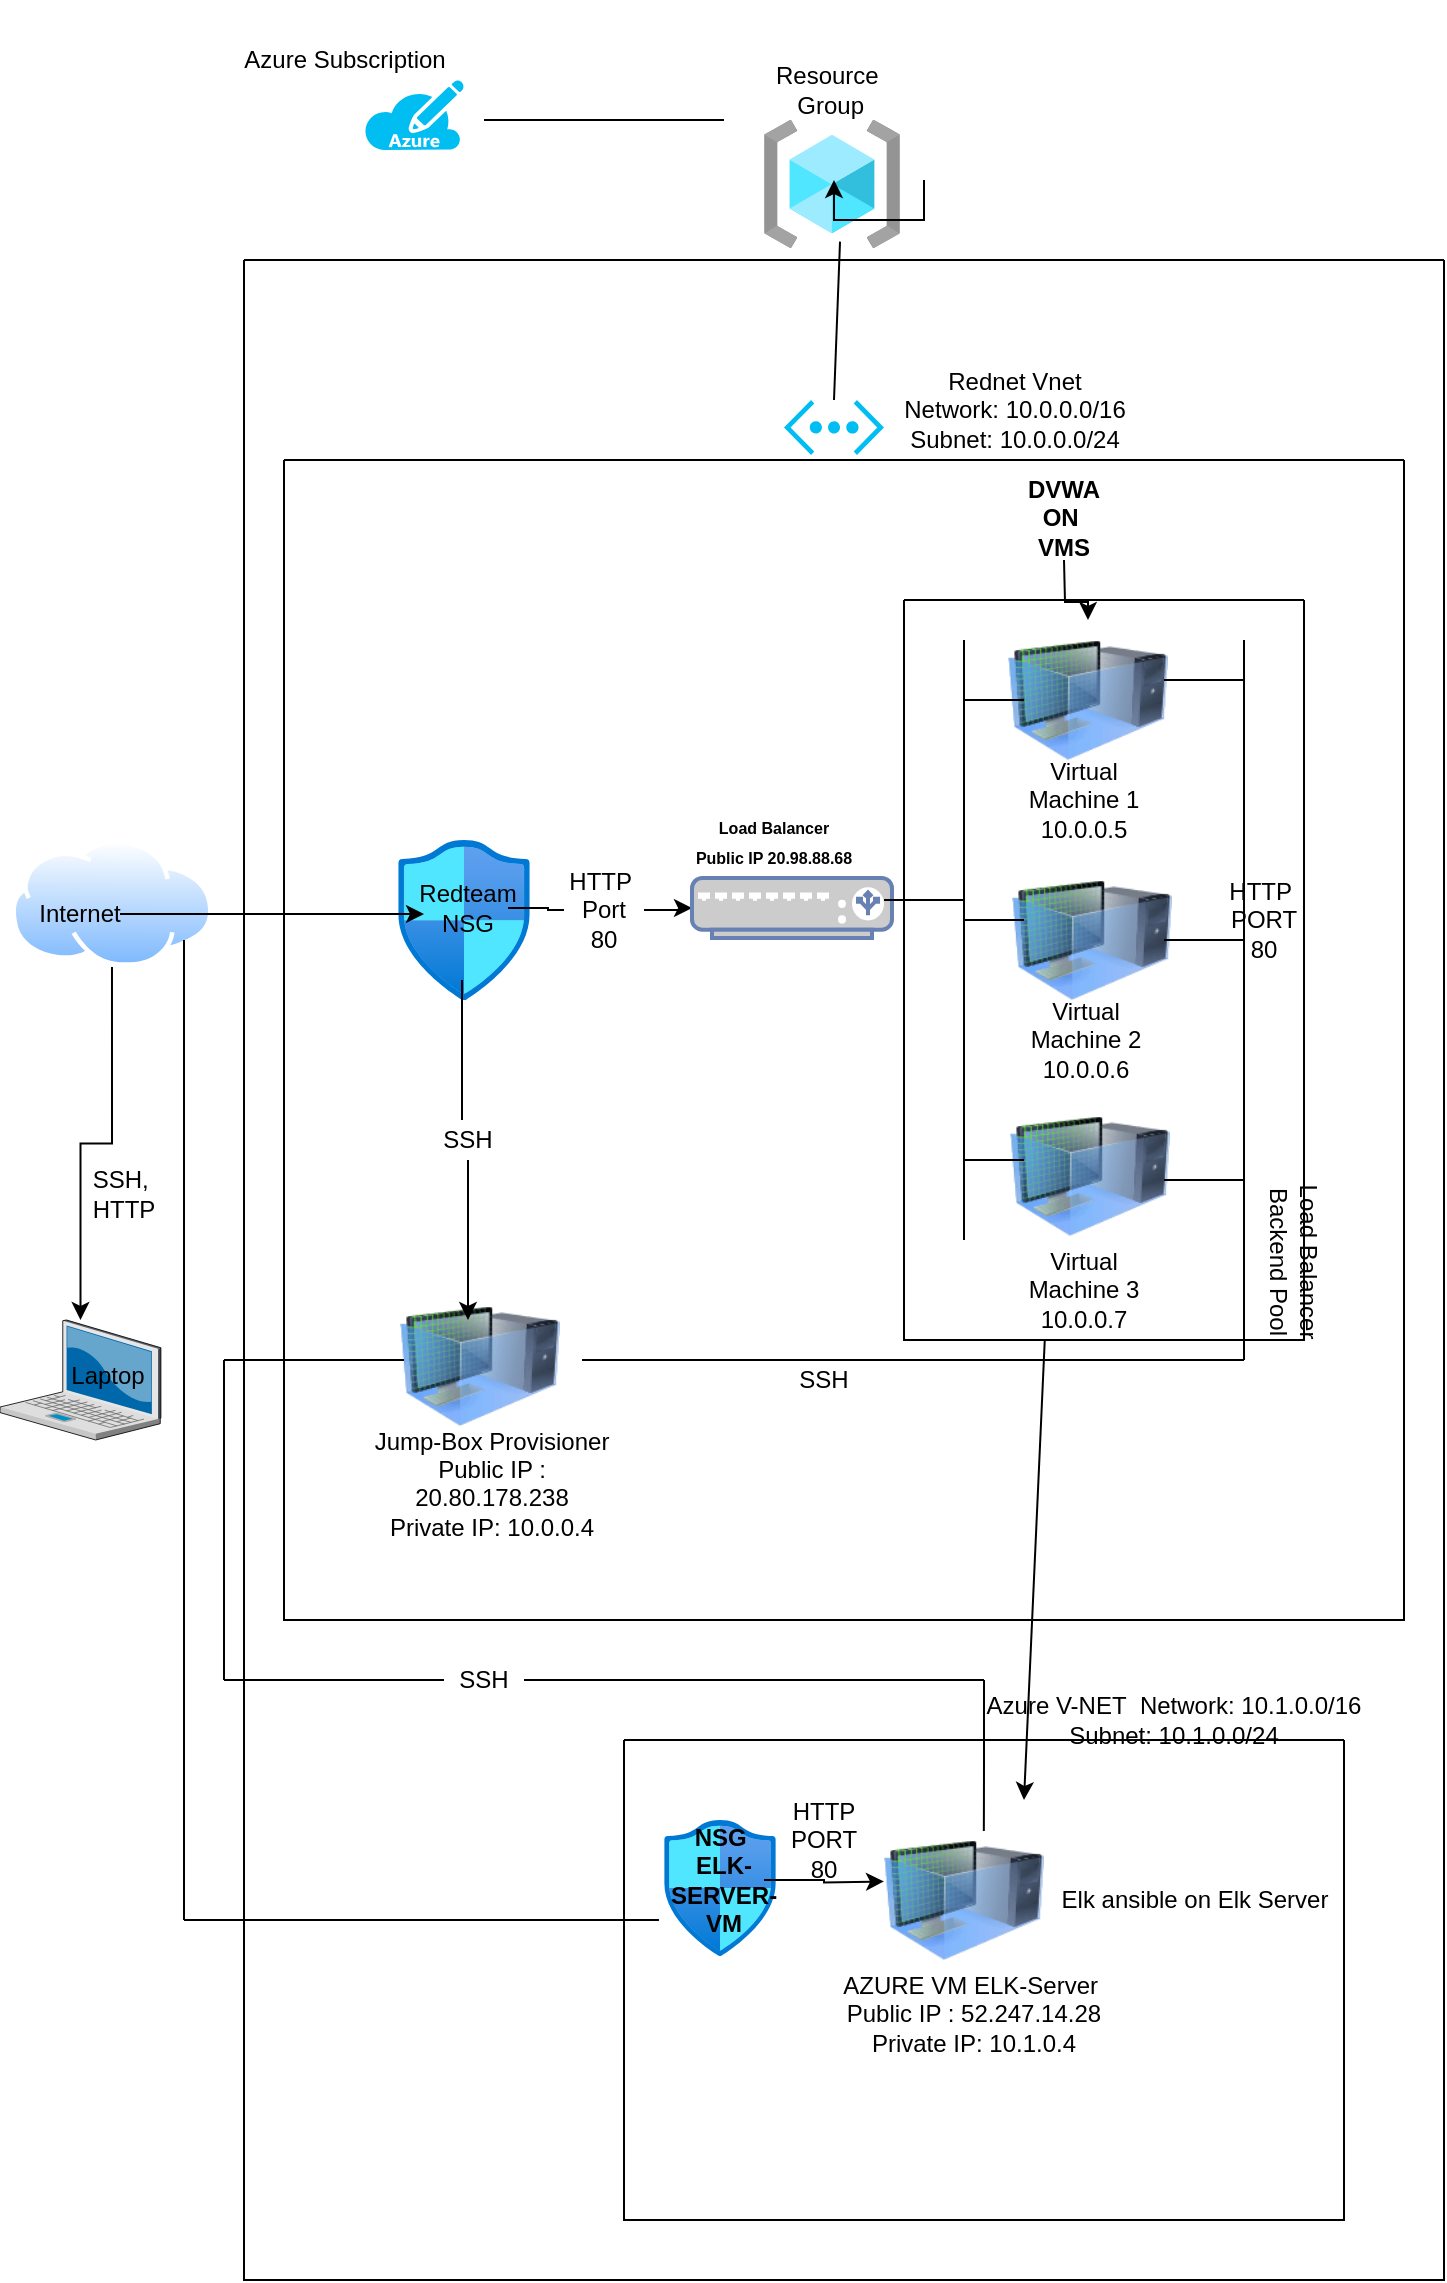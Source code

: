<mxfile version="14.6.13" type="device"><diagram id="4xR3Rpu7RmUE0U2RcBUQ" name="Page-1"><mxGraphModel dx="1038" dy="2748" grid="1" gridSize="10" guides="0" tooltips="1" connect="1" arrows="1" fold="1" page="1" pageScale="1" pageWidth="850" pageHeight="1100" math="0" shadow="0"><root><mxCell id="0"/><mxCell id="1" parent="0"/><mxCell id="YgKFHJ7NpYUulQ2iIt01-11" value="" style="edgeStyle=orthogonalEdgeStyle;rounded=0;orthogonalLoop=1;jettySize=auto;html=1;" parent="1" source="YgKFHJ7NpYUulQ2iIt01-1" target="YgKFHJ7NpYUulQ2iIt01-2" edge="1"><mxGeometry relative="1" as="geometry"/></mxCell><mxCell id="YgKFHJ7NpYUulQ2iIt01-1" value="" style="aspect=fixed;perimeter=ellipsePerimeter;html=1;align=center;shadow=0;dashed=0;spacingTop=3;image;image=img/lib/active_directory/internet_cloud.svg;" parent="1" vertex="1"><mxGeometry x="18" y="-860" width="111.98" height="63.5" as="geometry"/></mxCell><mxCell id="YgKFHJ7NpYUulQ2iIt01-2" value="" style="verticalLabelPosition=bottom;aspect=fixed;html=1;verticalAlign=top;strokeColor=none;align=center;outlineConnect=0;shape=mxgraph.citrix.laptop_2;" parent="1" vertex="1"><mxGeometry x="18" y="-620" width="80.46" height="60" as="geometry"/></mxCell><mxCell id="YgKFHJ7NpYUulQ2iIt01-43" value="" style="aspect=fixed;html=1;points=[];align=center;image;fontSize=12;image=img/lib/azure2/networking/Network_Security_Groups.svg;fillColor=none;" parent="1" vertex="1"><mxGeometry x="217" y="-860" width="66" height="80.14" as="geometry"/></mxCell><mxCell id="YgKFHJ7NpYUulQ2iIt01-128" value="" style="edgeStyle=orthogonalEdgeStyle;rounded=0;orthogonalLoop=1;jettySize=auto;html=1;startArrow=none;" parent="1" source="YgKFHJ7NpYUulQ2iIt01-210" target="YgKFHJ7NpYUulQ2iIt01-126" edge="1"><mxGeometry relative="1" as="geometry"/></mxCell><mxCell id="YgKFHJ7NpYUulQ2iIt01-36" value="Redteam NSG&lt;br&gt;" style="text;html=1;strokeColor=none;fillColor=none;align=center;verticalAlign=middle;whiteSpace=wrap;rounded=0;" parent="1" vertex="1"><mxGeometry x="232" y="-836" width="40" height="20" as="geometry"/></mxCell><mxCell id="YgKFHJ7NpYUulQ2iIt01-44" value="" style="image;html=1;image=img/lib/clip_art/computers/Virtual_Machine_128x128.png;fillColor=none;" parent="1" vertex="1"><mxGeometry x="523" y="-732" width="80" height="80" as="geometry"/></mxCell><mxCell id="YgKFHJ7NpYUulQ2iIt01-45" value="" style="image;html=1;image=img/lib/clip_art/computers/Virtual_Machine_128x128.png;fillColor=none;" parent="1" vertex="1"><mxGeometry x="524" y="-850" width="80" height="80" as="geometry"/></mxCell><mxCell id="YgKFHJ7NpYUulQ2iIt01-46" value="" style="image;html=1;image=img/lib/clip_art/computers/Virtual_Machine_128x128.png;fillColor=none;" parent="1" vertex="1"><mxGeometry x="522" y="-970" width="80" height="80" as="geometry"/></mxCell><mxCell id="YgKFHJ7NpYUulQ2iIt01-47" value="" style="aspect=fixed;html=1;points=[];align=center;image;fontSize=12;image=img/lib/azure2/networking/Network_Security_Groups.svg;fillColor=none;" parent="1" vertex="1"><mxGeometry x="350" y="-370" width="56.0" height="68" as="geometry"/></mxCell><mxCell id="YgKFHJ7NpYUulQ2iIt01-136" value="" style="edgeStyle=orthogonalEdgeStyle;rounded=0;orthogonalLoop=1;jettySize=auto;html=1;" parent="1" source="YgKFHJ7NpYUulQ2iIt01-48" edge="1"><mxGeometry relative="1" as="geometry"><mxPoint x="460.0" y="-339.286" as="targetPoint"/></mxGeometry></mxCell><mxCell id="YgKFHJ7NpYUulQ2iIt01-48" value="NSG&amp;nbsp;&lt;br&gt;ELK-SERVER-VM&lt;br&gt;" style="text;html=1;strokeColor=none;fillColor=none;align=center;verticalAlign=middle;whiteSpace=wrap;rounded=0;fontStyle=1" parent="1" vertex="1"><mxGeometry x="360" y="-350" width="40" height="20" as="geometry"/></mxCell><mxCell id="YgKFHJ7NpYUulQ2iIt01-51" value="Laptop&lt;br&gt;" style="text;html=1;strokeColor=none;fillColor=none;align=center;verticalAlign=middle;whiteSpace=wrap;rounded=0;" parent="1" vertex="1"><mxGeometry x="52" y="-602" width="40" height="20" as="geometry"/></mxCell><mxCell id="YgKFHJ7NpYUulQ2iIt01-52" value="SSH,&amp;nbsp;&lt;br&gt;HTTP&lt;br&gt;" style="text;html=1;strokeColor=none;fillColor=none;align=center;verticalAlign=middle;whiteSpace=wrap;rounded=0;" parent="1" vertex="1"><mxGeometry x="60" y="-693" width="40" height="20" as="geometry"/></mxCell><mxCell id="YgKFHJ7NpYUulQ2iIt01-54" value="" style="edgeStyle=orthogonalEdgeStyle;rounded=0;orthogonalLoop=1;jettySize=auto;html=1;" parent="1" source="YgKFHJ7NpYUulQ2iIt01-31" edge="1"><mxGeometry relative="1" as="geometry"><mxPoint x="230" y="-823" as="targetPoint"/></mxGeometry></mxCell><mxCell id="YgKFHJ7NpYUulQ2iIt01-31" value="Internet&lt;br&gt;" style="text;html=1;strokeColor=none;fillColor=none;align=center;verticalAlign=middle;whiteSpace=wrap;rounded=0;" parent="1" vertex="1"><mxGeometry x="38" y="-833" width="40" height="20" as="geometry"/></mxCell><mxCell id="YgKFHJ7NpYUulQ2iIt01-126" value="" style="fontColor=#0066CC;verticalAlign=top;verticalLabelPosition=bottom;labelPosition=center;align=center;html=1;outlineConnect=0;fillColor=#CCCCCC;strokeColor=#6881B3;gradientColor=none;gradientDirection=north;strokeWidth=2;shape=mxgraph.networks.load_balancer;" parent="1" vertex="1"><mxGeometry x="364" y="-841" width="100" height="30" as="geometry"/></mxCell><mxCell id="YgKFHJ7NpYUulQ2iIt01-135" value="&lt;font style=&quot;font-size: 8px&quot;&gt;&lt;b&gt;Load Balancer&lt;br&gt;Public IP 20.98.88.68&lt;/b&gt;&lt;/font&gt;" style="text;html=1;strokeColor=none;fillColor=none;align=center;verticalAlign=middle;whiteSpace=wrap;rounded=0;" parent="1" vertex="1"><mxGeometry x="350" y="-880" width="110" height="39" as="geometry"/></mxCell><mxCell id="YgKFHJ7NpYUulQ2iIt01-137" value="&lt;span&gt;Virtual Machine 1 10.0.0.5&lt;/span&gt;" style="text;html=1;strokeColor=none;fillColor=none;align=center;verticalAlign=middle;whiteSpace=wrap;rounded=0;" parent="1" vertex="1"><mxGeometry x="530" y="-890" width="60" height="20" as="geometry"/></mxCell><mxCell id="YgKFHJ7NpYUulQ2iIt01-138" value="Virtual Machine 2 10.0.0.6" style="text;html=1;strokeColor=none;fillColor=none;align=center;verticalAlign=middle;whiteSpace=wrap;rounded=0;" parent="1" vertex="1"><mxGeometry x="532" y="-770" width="58" height="20" as="geometry"/></mxCell><mxCell id="YgKFHJ7NpYUulQ2iIt01-139" value="Virtual Machine 3 10.0.0.7" style="text;html=1;strokeColor=none;fillColor=none;align=center;verticalAlign=middle;whiteSpace=wrap;rounded=0;" parent="1" vertex="1"><mxGeometry x="530" y="-645" width="60" height="20" as="geometry"/></mxCell><mxCell id="YgKFHJ7NpYUulQ2iIt01-140" value="" style="image;html=1;image=img/lib/clip_art/computers/Virtual_Machine_128x128.png;fillColor=none;" parent="1" vertex="1"><mxGeometry x="218" y="-637" width="80" height="80" as="geometry"/></mxCell><mxCell id="YgKFHJ7NpYUulQ2iIt01-162" value="" style="edgeStyle=orthogonalEdgeStyle;rounded=0;orthogonalLoop=1;jettySize=auto;html=1;" parent="1" target="YgKFHJ7NpYUulQ2iIt01-46" edge="1"><mxGeometry relative="1" as="geometry"><mxPoint x="550" y="-1000" as="sourcePoint"/></mxGeometry></mxCell><mxCell id="YgKFHJ7NpYUulQ2iIt01-160" value="&lt;b&gt;DVWA ON&amp;nbsp; VMS&lt;/b&gt;" style="text;html=1;strokeColor=none;fillColor=none;align=center;verticalAlign=middle;whiteSpace=wrap;rounded=0;" parent="1" vertex="1"><mxGeometry x="530" y="-1031" width="40" height="20" as="geometry"/></mxCell><mxCell id="YgKFHJ7NpYUulQ2iIt01-177" value="Jump-Box Provisioner&lt;br&gt;Public IP : 20.80.178.238&lt;br&gt;Private IP: 10.0.0.4&lt;br&gt;&lt;br&gt;" style="text;html=1;strokeColor=none;fillColor=none;align=center;verticalAlign=middle;whiteSpace=wrap;rounded=0;" parent="1" vertex="1"><mxGeometry x="204" y="-541" width="120" height="20" as="geometry"/></mxCell><mxCell id="YgKFHJ7NpYUulQ2iIt01-179" value="" style="endArrow=none;html=1;" parent="1" edge="1"><mxGeometry width="50" height="50" relative="1" as="geometry"><mxPoint x="500" y="-960" as="sourcePoint"/><mxPoint x="500" y="-660" as="targetPoint"/></mxGeometry></mxCell><mxCell id="YgKFHJ7NpYUulQ2iIt01-184" value="" style="endArrow=none;html=1;" parent="1" edge="1"><mxGeometry width="50" height="50" relative="1" as="geometry"><mxPoint x="640" y="-600" as="sourcePoint"/><mxPoint x="309" y="-600" as="targetPoint"/><Array as="points"/></mxGeometry></mxCell><mxCell id="YgKFHJ7NpYUulQ2iIt01-185" value="" style="endArrow=none;html=1;" parent="1" edge="1"><mxGeometry width="50" height="50" relative="1" as="geometry"><mxPoint x="640" y="-600" as="sourcePoint"/><mxPoint x="640" y="-960" as="targetPoint"/></mxGeometry></mxCell><mxCell id="YgKFHJ7NpYUulQ2iIt01-189" value="" style="endArrow=none;html=1;" parent="1" edge="1"><mxGeometry width="50" height="50" relative="1" as="geometry"><mxPoint x="530" y="-700" as="sourcePoint"/><mxPoint x="500" y="-700" as="targetPoint"/><Array as="points"/></mxGeometry></mxCell><mxCell id="YgKFHJ7NpYUulQ2iIt01-190" value="" style="endArrow=none;html=1;" parent="1" edge="1"><mxGeometry width="50" height="50" relative="1" as="geometry"><mxPoint x="530" y="-820" as="sourcePoint"/><mxPoint x="500" y="-820" as="targetPoint"/><Array as="points"/></mxGeometry></mxCell><mxCell id="YgKFHJ7NpYUulQ2iIt01-191" value="" style="endArrow=none;html=1;" parent="1" edge="1"><mxGeometry width="50" height="50" relative="1" as="geometry"><mxPoint x="530" y="-930" as="sourcePoint"/><mxPoint x="500" y="-930" as="targetPoint"/><Array as="points"/></mxGeometry></mxCell><mxCell id="YgKFHJ7NpYUulQ2iIt01-194" value="" style="endArrow=none;html=1;" parent="1" edge="1"><mxGeometry width="50" height="50" relative="1" as="geometry"><mxPoint x="460" y="-830" as="sourcePoint"/><mxPoint x="500" y="-830" as="targetPoint"/></mxGeometry></mxCell><mxCell id="YgKFHJ7NpYUulQ2iIt01-195" value="" style="endArrow=none;html=1;" parent="1" edge="1"><mxGeometry width="50" height="50" relative="1" as="geometry"><mxPoint x="600" y="-810" as="sourcePoint"/><mxPoint x="640" y="-810" as="targetPoint"/></mxGeometry></mxCell><mxCell id="YgKFHJ7NpYUulQ2iIt01-196" value="" style="endArrow=none;html=1;" parent="1" edge="1"><mxGeometry width="50" height="50" relative="1" as="geometry"><mxPoint x="600" y="-690" as="sourcePoint"/><mxPoint x="640" y="-690" as="targetPoint"/></mxGeometry></mxCell><mxCell id="YgKFHJ7NpYUulQ2iIt01-197" value="" style="endArrow=none;html=1;" parent="1" edge="1"><mxGeometry width="50" height="50" relative="1" as="geometry"><mxPoint x="600" y="-940" as="sourcePoint"/><mxPoint x="640" y="-940" as="targetPoint"/></mxGeometry></mxCell><mxCell id="YgKFHJ7NpYUulQ2iIt01-199" value="" style="image;html=1;image=img/lib/clip_art/computers/Virtual_Machine_128x128.png;fillColor=none;" parent="1" vertex="1"><mxGeometry x="460" y="-370" width="80" height="80" as="geometry"/></mxCell><mxCell id="YgKFHJ7NpYUulQ2iIt01-202" value="SSH&lt;br&gt;" style="text;html=1;strokeColor=none;fillColor=none;align=center;verticalAlign=middle;whiteSpace=wrap;rounded=0;" parent="1" vertex="1"><mxGeometry x="410" y="-600" width="40" height="20" as="geometry"/></mxCell><mxCell id="YgKFHJ7NpYUulQ2iIt01-203" value="" style="endArrow=none;html=1;startArrow=none;" parent="1" edge="1"><mxGeometry width="50" height="50" relative="1" as="geometry"><mxPoint x="249" y="-720" as="sourcePoint"/><mxPoint x="249" y="-790" as="targetPoint"/></mxGeometry></mxCell><mxCell id="YgKFHJ7NpYUulQ2iIt01-213" value="" style="edgeStyle=orthogonalEdgeStyle;rounded=0;orthogonalLoop=1;jettySize=auto;html=1;" parent="1" source="YgKFHJ7NpYUulQ2iIt01-204" edge="1"><mxGeometry relative="1" as="geometry"><mxPoint x="252" y="-620" as="targetPoint"/></mxGeometry></mxCell><mxCell id="YgKFHJ7NpYUulQ2iIt01-204" value="SSH&lt;br&gt;" style="text;html=1;strokeColor=none;fillColor=none;align=center;verticalAlign=middle;whiteSpace=wrap;rounded=0;" parent="1" vertex="1"><mxGeometry x="232" y="-720" width="40" height="20" as="geometry"/></mxCell><mxCell id="YgKFHJ7NpYUulQ2iIt01-205" value="" style="endArrow=none;html=1;" parent="1" target="YgKFHJ7NpYUulQ2iIt01-204" edge="1"><mxGeometry width="50" height="50" relative="1" as="geometry"><mxPoint x="252" y="-640" as="sourcePoint"/><mxPoint x="252" y="-790" as="targetPoint"/></mxGeometry></mxCell><mxCell id="YgKFHJ7NpYUulQ2iIt01-206" value="HTTP&lt;br&gt;PORT 80" style="text;html=1;strokeColor=none;fillColor=none;align=center;verticalAlign=middle;whiteSpace=wrap;rounded=0;" parent="1" vertex="1"><mxGeometry x="410" y="-370" width="40" height="20" as="geometry"/></mxCell><mxCell id="YgKFHJ7NpYUulQ2iIt01-209" value="HTTP&amp;nbsp;&lt;br&gt;PORT 80" style="text;html=1;strokeColor=none;fillColor=none;align=center;verticalAlign=middle;whiteSpace=wrap;rounded=0;" parent="1" vertex="1"><mxGeometry x="630" y="-830" width="40" height="20" as="geometry"/></mxCell><mxCell id="YgKFHJ7NpYUulQ2iIt01-210" value="HTTP&amp;nbsp;&lt;br&gt;Port 80" style="text;html=1;strokeColor=none;fillColor=none;align=center;verticalAlign=middle;whiteSpace=wrap;rounded=0;" parent="1" vertex="1"><mxGeometry x="300" y="-830" width="40" height="10" as="geometry"/></mxCell><mxCell id="YgKFHJ7NpYUulQ2iIt01-211" value="" style="edgeStyle=orthogonalEdgeStyle;rounded=0;orthogonalLoop=1;jettySize=auto;html=1;endArrow=none;" parent="1" source="YgKFHJ7NpYUulQ2iIt01-36" target="YgKFHJ7NpYUulQ2iIt01-210" edge="1"><mxGeometry relative="1" as="geometry"><mxPoint x="285" y="-826" as="sourcePoint"/><mxPoint x="360" y="-826" as="targetPoint"/></mxGeometry></mxCell><mxCell id="YgKFHJ7NpYUulQ2iIt01-214" value="AZURE VM ELK-Server&amp;nbsp;&lt;br&gt;Public IP : 52.247.14.28&lt;br&gt;Private IP: 10.1.0.4&lt;br&gt;" style="text;html=1;strokeColor=none;fillColor=none;align=center;verticalAlign=middle;whiteSpace=wrap;rounded=0;" parent="1" vertex="1"><mxGeometry x="430" y="-290" width="150" height="34" as="geometry"/></mxCell><mxCell id="YgKFHJ7NpYUulQ2iIt01-215" value="" style="endArrow=none;html=1;" parent="1" edge="1"><mxGeometry width="50" height="50" relative="1" as="geometry"><mxPoint x="110" y="-320" as="sourcePoint"/><mxPoint x="110" y="-810" as="targetPoint"/></mxGeometry></mxCell><mxCell id="YgKFHJ7NpYUulQ2iIt01-216" value="" style="endArrow=none;html=1;entryX=-0.313;entryY=1.497;entryDx=0;entryDy=0;entryPerimeter=0;" parent="1" target="YgKFHJ7NpYUulQ2iIt01-48" edge="1"><mxGeometry width="50" height="50" relative="1" as="geometry"><mxPoint x="110" y="-320" as="sourcePoint"/><mxPoint x="180" y="-470" as="targetPoint"/></mxGeometry></mxCell><mxCell id="YgKFHJ7NpYUulQ2iIt01-219" value="" style="swimlane;startSize=0;fillColor=none;" parent="1" vertex="1"><mxGeometry x="160" y="-1050" width="560" height="580" as="geometry"/></mxCell><mxCell id="YgKFHJ7NpYUulQ2iIt01-174" value="Load Balancer Backend Pool" style="text;html=1;strokeColor=none;fillColor=none;align=center;verticalAlign=middle;whiteSpace=wrap;rounded=0;rotation=90;" parent="YgKFHJ7NpYUulQ2iIt01-219" vertex="1"><mxGeometry x="460" y="386" width="90" height="30" as="geometry"/></mxCell><mxCell id="YgKFHJ7NpYUulQ2iIt01-220" value="" style="swimlane;startSize=0;fillColor=none;" parent="1" vertex="1"><mxGeometry x="470" y="-980" width="200" height="370" as="geometry"/></mxCell><mxCell id="YgKFHJ7NpYUulQ2iIt01-222" value="" style="endArrow=none;html=1;" parent="1" edge="1"><mxGeometry width="50" height="50" relative="1" as="geometry"><mxPoint x="130" y="-600" as="sourcePoint"/><mxPoint x="220" y="-600" as="targetPoint"/></mxGeometry></mxCell><mxCell id="YgKFHJ7NpYUulQ2iIt01-223" value="" style="endArrow=none;html=1;" parent="1" edge="1"><mxGeometry width="50" height="50" relative="1" as="geometry"><mxPoint x="130" y="-600" as="sourcePoint"/><mxPoint x="130" y="-440" as="targetPoint"/><Array as="points"><mxPoint x="130" y="-490"/></Array></mxGeometry></mxCell><mxCell id="YgKFHJ7NpYUulQ2iIt01-224" value="" style="endArrow=none;html=1;startArrow=none;" parent="1" source="YgKFHJ7NpYUulQ2iIt01-227" edge="1"><mxGeometry width="50" height="50" relative="1" as="geometry"><mxPoint x="130" y="-440" as="sourcePoint"/><mxPoint x="510" y="-440" as="targetPoint"/></mxGeometry></mxCell><mxCell id="YgKFHJ7NpYUulQ2iIt01-225" value="" style="endArrow=none;html=1;exitX=0.624;exitY=0.068;exitDx=0;exitDy=0;exitPerimeter=0;" parent="1" source="YgKFHJ7NpYUulQ2iIt01-199" edge="1"><mxGeometry width="50" height="50" relative="1" as="geometry"><mxPoint x="510" y="-380" as="sourcePoint"/><mxPoint x="510" y="-440" as="targetPoint"/><Array as="points"><mxPoint x="510" y="-390"/><mxPoint x="510" y="-410"/></Array></mxGeometry></mxCell><mxCell id="YgKFHJ7NpYUulQ2iIt01-227" value="SSH" style="text;html=1;strokeColor=none;fillColor=none;align=center;verticalAlign=middle;whiteSpace=wrap;rounded=0;" parent="1" vertex="1"><mxGeometry x="240" y="-450" width="40" height="20" as="geometry"/></mxCell><mxCell id="YgKFHJ7NpYUulQ2iIt01-228" value="" style="endArrow=none;html=1;" parent="1" target="YgKFHJ7NpYUulQ2iIt01-227" edge="1"><mxGeometry width="50" height="50" relative="1" as="geometry"><mxPoint x="130" y="-440" as="sourcePoint"/><mxPoint x="510" y="-440" as="targetPoint"/></mxGeometry></mxCell><mxCell id="YgKFHJ7NpYUulQ2iIt01-231" value="" style="swimlane;startSize=0;fillColor=none;" parent="1" vertex="1"><mxGeometry x="330" y="-410" width="360" height="240" as="geometry"/></mxCell><mxCell id="YgKFHJ7NpYUulQ2iIt01-234" value="" style="aspect=fixed;html=1;points=[];align=center;image;fontSize=12;image=img/lib/azure2/general/Resource_Groups.svg;fillColor=none;" parent="1" vertex="1"><mxGeometry x="400" y="-1220" width="68" height="64" as="geometry"/></mxCell><mxCell id="YgKFHJ7NpYUulQ2iIt01-235" value="Resource&amp;nbsp;&amp;nbsp;&lt;br&gt;Group&amp;nbsp;&lt;br&gt;" style="text;html=1;strokeColor=none;fillColor=none;align=center;verticalAlign=middle;whiteSpace=wrap;rounded=0;" parent="1" vertex="1"><mxGeometry x="390" y="-1280" width="90" height="90" as="geometry"/></mxCell><mxCell id="YgKFHJ7NpYUulQ2iIt01-236" value="" style="verticalLabelPosition=bottom;html=1;verticalAlign=top;align=center;strokeColor=none;fillColor=#00BEF2;shape=mxgraph.azure.virtual_network;pointerEvents=1;" parent="1" vertex="1"><mxGeometry x="410" y="-1080" width="50" height="27.5" as="geometry"/></mxCell><mxCell id="ultDvXcA2x7y9UmTcxL5-1" style="edgeStyle=orthogonalEdgeStyle;rounded=0;orthogonalLoop=1;jettySize=auto;html=1;exitX=1;exitY=1;exitDx=0;exitDy=0;" parent="1" source="YgKFHJ7NpYUulQ2iIt01-235" target="YgKFHJ7NpYUulQ2iIt01-235" edge="1"><mxGeometry relative="1" as="geometry"/></mxCell><mxCell id="YgKFHJ7NpYUulQ2iIt01-232" value="Azure V-NET&amp;nbsp; Network: 10.1.0.0/16&lt;br&gt;Subnet: 10.1.0.0/24" style="text;html=1;strokeColor=none;fillColor=none;align=center;verticalAlign=middle;whiteSpace=wrap;rounded=0;" parent="1" vertex="1"><mxGeometry x="510" y="-430" width="190" height="20" as="geometry"/></mxCell><mxCell id="ultDvXcA2x7y9UmTcxL5-2" value="Rednet Vnet&lt;br&gt;Network: 10.0.0.0/16&lt;br&gt;Subnet: 10.0.0.0/24" style="text;html=1;align=center;verticalAlign=middle;resizable=0;points=[];autosize=1;strokeColor=none;" parent="1" vertex="1"><mxGeometry x="460" y="-1100" width="130" height="50" as="geometry"/></mxCell><mxCell id="ultDvXcA2x7y9UmTcxL5-3" value="" style="endArrow=none;html=1;entryX=0.559;entryY=0.95;entryDx=0;entryDy=0;entryPerimeter=0;exitX=0.5;exitY=0;exitDx=0;exitDy=0;exitPerimeter=0;" parent="1" source="YgKFHJ7NpYUulQ2iIt01-236" target="YgKFHJ7NpYUulQ2iIt01-234" edge="1"><mxGeometry width="50" height="50" relative="1" as="geometry"><mxPoint x="390" y="-1020" as="sourcePoint"/><mxPoint x="440" y="-1070" as="targetPoint"/></mxGeometry></mxCell><mxCell id="ultDvXcA2x7y9UmTcxL5-4" value="" style="verticalLabelPosition=bottom;html=1;verticalAlign=top;align=center;strokeColor=none;fillColor=#00BEF2;shape=mxgraph.azure.azure_subscription;" parent="1" vertex="1"><mxGeometry x="200" y="-1240" width="50" height="35" as="geometry"/></mxCell><mxCell id="ultDvXcA2x7y9UmTcxL5-5" value="" style="endArrow=none;html=1;" parent="1" edge="1"><mxGeometry width="50" height="50" relative="1" as="geometry"><mxPoint x="260" y="-1220" as="sourcePoint"/><mxPoint x="380" y="-1220" as="targetPoint"/></mxGeometry></mxCell><mxCell id="ultDvXcA2x7y9UmTcxL5-6" value="Azure Subscription&lt;br&gt;" style="text;html=1;align=center;verticalAlign=middle;resizable=0;points=[];autosize=1;strokeColor=none;" parent="1" vertex="1"><mxGeometry x="130" y="-1260" width="120" height="20" as="geometry"/></mxCell><mxCell id="ultDvXcA2x7y9UmTcxL5-7" value="" style="swimlane;startSize=0;" parent="1" vertex="1"><mxGeometry x="140" y="-1150" width="600" height="1010" as="geometry"/></mxCell><mxCell id="ultDvXcA2x7y9UmTcxL5-8" value="Elk ansible on Elk Server" style="text;html=1;align=center;verticalAlign=middle;resizable=0;points=[];autosize=1;strokeColor=none;" parent="1" vertex="1"><mxGeometry x="540" y="-340" width="150" height="20" as="geometry"/></mxCell><mxCell id="ultDvXcA2x7y9UmTcxL5-9" value="" style="endArrow=classic;html=1;exitX=0.352;exitY=0.999;exitDx=0;exitDy=0;exitPerimeter=0;" parent="1" source="YgKFHJ7NpYUulQ2iIt01-220" edge="1"><mxGeometry width="50" height="50" relative="1" as="geometry"><mxPoint x="400" y="-430" as="sourcePoint"/><mxPoint x="530" y="-380" as="targetPoint"/></mxGeometry></mxCell></root></mxGraphModel></diagram></mxfile>